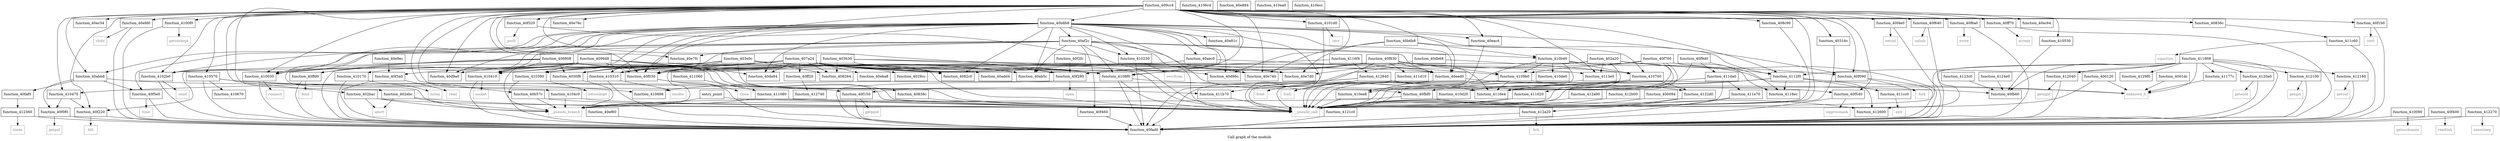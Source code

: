 digraph "Call graph of the module." {
  label="Call graph of the module.";
  node [shape=record];

  Node_function_410700 [label="{function_410700}"];
  Node_function_40d9a0 [label="{function_40d9a0}"];
  Node_function_40eac4 [label="{function_40eac4}"];
  Node_function_40eba8 [label="{function_40eba8}"];
  Node_function_40ec54 [label="{function_40ec54}"];
  Node_function_40eed0 [label="{function_40eed0}"];
  Node_function_40ef60 [label="{function_40ef60}"];
  Node_function_40fbf0 [label="{function_40fbf0}"];
  Node_function_40efd0 [label="{function_40efd0}"];
  Node_function_40f030 [label="{function_40f030}"];
  Node_function_40f2fc [label="{function_40f2fc}"];
  Node_function_410090 [label="{function_410090}"];
  Node_function_40f320 [label="{function_40f320}"];
  Node_function_4100f0 [label="{function_4100f0}"];
  Node_function_40f3a0 [label="{function_40f3a0}"];
  Node_function_410170 [label="{function_410170}"];
  Node_function_40f400 [label="{function_40f400}"];
  Node_function_4101d0 [label="{function_4101d0}"];
  Node_function_40f460 [label="{function_40f460}"];
  Node_function_410230 [label="{function_410230}"];
  Node_function_40f4e0 [label="{function_40f4e0}"];
  Node_function_4102b0 [label="{function_4102b0}"];
  Node_function_40f540 [label="{function_40f540}"];
  Node_function_410310 [label="{function_410310}"];
  Node_function_40f5e0 [label="{function_40f5e0}"];
  Node_function_40f640 [label="{function_40f640}"];
  Node_function_410390 [label="{function_410390}"];
  Node_function_40f6a0 [label="{function_40f6a0}"];
  Node_function_410670 [label="{function_410670}"];
  Node_function_40f700 [label="{function_40f700}"];
  Node_function_410410 [label="{function_410410}"];
  Node_function_40f830 [label="{function_40f830}"];
  Node_function_410470 [label="{function_410470}"];
  Node_function_40f9d0 [label="{function_40f9d0}"];
  Node_function_40f090 [label="{function_40f090}"];
  Node_function_40ff20 [label="{function_40ff20}"];
  Node_function_40f0f0 [label="{function_40f0f0}"];
  Node_function_40f150 [label="{function_40f150}"];
  Node_function_40da84 [label="{function_40da84}"];
  Node_function_40db68 [label="{function_40db68}"];
  Node_function_40fad0 [label="{function_40fad0}"];
  Node_function_40e740 [label="{function_40e740}"];
  Node_function_4106c4 [label="{function_4106c4}"];
  Node_function_40e76c [label="{function_40e76c}"];
  Node_function_410698 [label="{function_410698}"];
  Node_function_40e7d0 [label="{function_40e7d0}"];
  Node_function_40e7fc [label="{function_40e7fc}"];
  Node_function_40ff70 [label="{function_40ff70}"];
  Node_function_40e81c [label="{function_40e81c}"];
  Node_function_40e884 [label="{function_40e884}"];
  Node_function_40f1b0 [label="{function_40f1b0}"];
  Node_function_4104c0 [label="{function_4104c0}"];
  Node_function_40faf0 [label="{function_40faf0}"];
  Node_function_410530 [label="{function_410530}"];
  Node_function_4108f0 [label="{function_4108f0}"];
  Node_function_40f220 [label="{function_40f220}"];
  Node_function_40ffd0 [label="{function_40ffd0}"];
  Node_function_40e9ec [label="{function_40e9ec}"];
  Node_function_410030 [label="{function_410030}"];
  Node_function_40f280 [label="{function_40f280}"];
  Node_function_40fb60 [label="{function_40fb60}"];
  Node_function_410de0 [label="{function_410de0}"];
  Node_function_410ea0 [label="{function_410ea0}"];
  Node_function_410ecc [label="{function_410ecc}"];
  Node_function_410ee8 [label="{function_410ee8}"];
  Node_function_411060 [label="{function_411060}"];
  Node_function_411080 [label="{function_411080}"];
  Node_function_4112f0 [label="{function_4112f0}"];
  Node_function_4113e0 [label="{function_4113e0}"];
  Node_function_411620 [label="{function_411620}"];
  Node_function_4116e4 [label="{function_4116e4}"];
  Node_function_4109b0 [label="{function_4109b0}"];
  Node_function_412740 [label="{function_412740}"];
  Node_function_412840 [label="{function_412840}"];
  Node_function_410b40 [label="{function_410b40}"];
  Node_function_410d20 [label="{function_410d20}"];
  Node_abort [color="gray50", fontcolor="gray50", label="{abort}"];
  Node_function_4116ec [label="{function_4116ec}"];
  Node_function_4116f4 [label="{function_4116f4}"];
  Node_function_41177c [label="{function_41177c}"];
  Node_function_411808 [label="{function_411808}"];
  Node_function_411b70 [label="{function_411b70}"];
  Node_function_411c60 [label="{function_411c60}"];
  Node_function_411cc0 [label="{function_411cc0}"];
  Node_function_411d10 [label="{function_411d10}"];
  Node_function_411da0 [label="{function_411da0}"];
  Node_function_411e70 [label="{function_411e70}"];
  Node_function_412040 [label="{function_412040}"];
  Node_function_4120a0 [label="{function_4120a0}"];
  Node_function_412100 [label="{function_412100}"];
  Node_function_412160 [label="{function_412160}"];
  Node_function_4121c0 [label="{function_4121c0}"];
  Node_function_412270 [label="{function_412270}"];
  Node_function_4122d0 [label="{function_4122d0}"];
  Node_function_412360 [label="{function_412360}"];
  Node_function_4123c0 [label="{function_4123c0}"];
  Node_function_4124e0 [label="{function_4124e0}"];
  Node_function_412600 [label="{function_412600}"];
  Node_function_4129f0 [label="{function_4129f0}"];
  Node_function_412a20 [label="{function_412a20}"];
  Node_function_412a90 [label="{function_412a90}"];
  Node_function_412b00 [label="{function_412b00}"];
  Node_unknown_0 [color="gray50", fontcolor="gray50", label="{unknown_0}"];
  Node_fcntl [color="gray50", fontcolor="gray50", label="{fcntl}"];
  Node_chdir [color="gray50", fontcolor="gray50", label="{chdir}"];
  Node_close [color="gray50", fontcolor="gray50", label="{close}"];
  Node_fork [color="gray50", fontcolor="gray50", label="{fork}"];
  Node_getpid [color="gray50", fontcolor="gray50", label="{getpid}"];
  Node_getppid [color="gray50", fontcolor="gray50", label="{getppid}"];
  Node_ioctl [color="gray50", fontcolor="gray50", label="{ioctl}"];
  Node_kill [color="gray50", fontcolor="gray50", label="{kill}"];
  Node_open [color="gray50", fontcolor="gray50", label="{open}"];
  Node_prctl [color="gray50", fontcolor="gray50", label="{prctl}"];
  Node_read [color="gray50", fontcolor="gray50", label="{read}"];
  Node_readlink [color="gray50", fontcolor="gray50", label="{readlink}"];
  Node_setsid [color="gray50", fontcolor="gray50", label="{setsid}"];
  Node_sigprocmask [color="gray50", fontcolor="gray50", label="{sigprocmask}"];
  Node_time [color="gray50", fontcolor="gray50", label="{time}"];
  Node_unlink [color="gray50", fontcolor="gray50", label="{unlink}"];
  Node_write [color="gray50", fontcolor="gray50", label="{write}"];
  Node_accept [color="gray50", fontcolor="gray50", label="{accept}"];
  Node_bind [color="gray50", fontcolor="gray50", label="{bind}"];
  Node_connect [color="gray50", fontcolor="gray50", label="{connect}"];
  Node_getsockname [color="gray50", fontcolor="gray50", label="{getsockname}"];
  Node_getsockopt [color="gray50", fontcolor="gray50", label="{getsockopt}"];
  Node_listen [color="gray50", fontcolor="gray50", label="{listen}"];
  Node_recv [color="gray50", fontcolor="gray50", label="{recv}"];
  Node_recvfrom [color="gray50", fontcolor="gray50", label="{recvfrom}"];
  Node_send [color="gray50", fontcolor="gray50", label="{send}"];
  Node_sendto [color="gray50", fontcolor="gray50", label="{sendto}"];
  Node_setsockopt [color="gray50", fontcolor="gray50", label="{setsockopt}"];
  Node_socket [color="gray50", fontcolor="gray50", label="{socket}"];
  Node_sigaction [color="gray50", fontcolor="gray50", label="{sigaction}"];
  Node_exit [color="gray50", fontcolor="gray50", label="{exit}"];
  Node_fstat [color="gray50", fontcolor="gray50", label="{fstat}"];
  Node_getegid [color="gray50", fontcolor="gray50", label="{getegid}"];
  Node_geteuid [color="gray50", fontcolor="gray50", label="{geteuid}"];
  Node_getgid [color="gray50", fontcolor="gray50", label="{getgid}"];
  Node_getuid [color="gray50", fontcolor="gray50", label="{getuid}"];
  Node_nanosleep [color="gray50", fontcolor="gray50", label="{nanosleep}"];
  Node_times [color="gray50", fontcolor="gray50", label="{times}"];
  Node_brk [color="gray50", fontcolor="gray50", label="{brk}"];
  Node___pseudo_call [color="gray50", fontcolor="gray50", label="{__pseudo_call}"];
  Node___pseudo_branch [color="gray50", fontcolor="gray50", label="{__pseudo_branch}"];
  Node_function_400094 [label="{function_400094}"];
  Node_function_400120 [label="{function_400120}"];
  Node_function_4001dc [label="{function_4001dc}"];
  Node_entry_point [label="{entry_point}"];
  Node_function_4029cc [label="{function_4029cc}"];
  Node_function_402a20 [label="{function_402a20}"];
  Node_function_402bac [label="{function_402bac}"];
  Node_function_402ebc [label="{function_402ebc}"];
  Node_function_4030f8 [label="{function_4030f8}"];
  Node_function_40316c [label="{function_40316c}"];
  Node_function_403630 [label="{function_403630}"];
  Node_function_403e0c [label="{function_403e0c}"];
  Node_function_406808 [label="{function_406808}"];
  Node_function_407a24 [label="{function_407a24}"];
  Node_function_408264 [label="{function_408264}"];
  Node_function_410570 [label="{function_410570}"];
  Node_function_4082c0 [label="{function_4082c0}"];
  Node_function_40836c [label="{function_40836c}"];
  Node_function_40838c [label="{function_40838c}"];
  Node_function_408c90 [label="{function_408c90}"];
  Node_function_409948 [label="{function_409948}"];
  Node_function_409cc4 [label="{function_409cc4}"];
  Node_function_40ab5c [label="{function_40ab5c}"];
  Node_function_40abb8 [label="{function_40abb8}"];
  Node_function_40ac64 [label="{function_40ac64}"];
  Node_function_40add4 [label="{function_40add4}"];
  Node_function_40aec0 [label="{function_40aec0}"];
  Node_function_40af2c [label="{function_40af2c}"];
  Node_function_40b57c [label="{function_40b57c}"];
  Node_function_40b6b8 [label="{function_40b6b8}"];
  Node_function_40b8b8 [label="{function_40b8b8}"];
  Node_function_40d96c [label="{function_40d96c}"];
  Node_function_410700 -> Node_function_410ee8;
  Node_function_410700 -> Node_function_4116e4;
  Node_function_410700 -> Node_function_410d20;
  Node_function_410700 -> Node_function_4122d0;
  Node_function_410700 -> Node___pseudo_call;
  Node_function_40eac4 -> Node___pseudo_call;
  Node_function_40eed0 -> Node_unknown_0;
  Node_function_40eed0 -> Node_fcntl;
  Node_function_40eed0 -> Node___pseudo_call;
  Node_function_40ef60 -> Node_function_40fad0;
  Node_function_40fbf0 -> Node_function_412600;
  Node_function_40fbf0 -> Node___pseudo_branch;
  Node_function_40efd0 -> Node_function_40fad0;
  Node_function_40efd0 -> Node_chdir;
  Node_function_40f030 -> Node_function_40fad0;
  Node_function_40f030 -> Node_close;
  Node_function_40f2fc -> Node_function_40f280;
  Node_function_410090 -> Node_function_40fad0;
  Node_function_410090 -> Node_getsockname;
  Node_function_40f320 -> Node_prctl;
  Node_function_40f320 -> Node___pseudo_call;
  Node_function_4100f0 -> Node_function_40fad0;
  Node_function_4100f0 -> Node_getsockopt;
  Node_function_40f3a0 -> Node_function_40fad0;
  Node_function_40f3a0 -> Node_read;
  Node_function_410170 -> Node_function_40fad0;
  Node_function_410170 -> Node_listen;
  Node_function_40f400 -> Node_function_40fad0;
  Node_function_40f400 -> Node_readlink;
  Node_function_4101d0 -> Node_function_40fad0;
  Node_function_4101d0 -> Node_recv;
  Node_function_40f460 -> Node_function_40fad0;
  Node_function_410230 -> Node_function_40fad0;
  Node_function_410230 -> Node_recvfrom;
  Node_function_40f4e0 -> Node_function_40fad0;
  Node_function_40f4e0 -> Node_setsid;
  Node_function_4102b0 -> Node_function_40fad0;
  Node_function_4102b0 -> Node_send;
  Node_function_40f540 -> Node_function_40fad0;
  Node_function_40f540 -> Node_sigprocmask;
  Node_function_410310 -> Node_function_40fad0;
  Node_function_410310 -> Node_sendto;
  Node_function_40f5e0 -> Node_function_40fad0;
  Node_function_40f5e0 -> Node_time;
  Node_function_40f640 -> Node_function_40fad0;
  Node_function_40f640 -> Node_unlink;
  Node_function_410390 -> Node_function_40fad0;
  Node_function_410390 -> Node_setsockopt;
  Node_function_40f6a0 -> Node_function_40fad0;
  Node_function_40f6a0 -> Node_write;
  Node_function_40f700 -> Node_function_40f030;
  Node_function_40f700 -> Node_function_40fad0;
  Node_function_40f700 -> Node_function_4116e4;
  Node_function_40f700 -> Node_function_4109b0;
  Node_function_40f700 -> Node_function_4116ec;
  Node_function_40f700 -> Node___pseudo_call;
  Node_function_410410 -> Node_function_40fad0;
  Node_function_410410 -> Node_socket;
  Node_function_40f830 -> Node_function_410700;
  Node_function_40f830 -> Node_function_40eed0;
  Node_function_40f830 -> Node_function_40f030;
  Node_function_40f830 -> Node_function_40fad0;
  Node_function_40f830 -> Node_function_4108f0;
  Node_function_40f830 -> Node_function_40f280;
  Node_function_40f830 -> Node_function_4116e4;
  Node_function_40f830 -> Node_function_4109b0;
  Node_function_40f830 -> Node_function_411d10;
  Node_function_410470 -> Node_function_40f0f0;
  Node_function_410470 -> Node_function_40f220;
  Node_function_40f9d0 -> Node_function_4116e4;
  Node_function_40f9d0 -> Node_function_4116ec;
  Node_function_40f9d0 -> Node_function_411da0;
  Node_function_40f090 -> Node_function_40fad0;
  Node_function_40f090 -> Node_fork;
  Node_function_40ff20 -> Node_function_412740;
  Node_function_40f0f0 -> Node_function_40fad0;
  Node_function_40f0f0 -> Node_getpid;
  Node_function_40f150 -> Node_function_40fad0;
  Node_function_40f150 -> Node_getppid;
  Node_function_40db68 -> Node_function_410700;
  Node_function_40db68 -> Node_function_40e7d0;
  Node_function_40ff70 -> Node_function_40fad0;
  Node_function_40ff70 -> Node_accept;
  Node_function_40f1b0 -> Node_function_40fad0;
  Node_function_40f1b0 -> Node_ioctl;
  Node_function_4104c0 -> Node___pseudo_call;
  Node_function_4104c0 -> Node___pseudo_branch;
  Node_function_40faf0 -> Node_function_412360;
  Node_function_410530 -> Node_function_40fb60;
  Node_function_4108f0 -> Node_function_40fad0;
  Node_function_4108f0 -> Node_function_40fb60;
  Node_function_4108f0 -> Node___pseudo_call;
  Node_function_40f220 -> Node_function_40fad0;
  Node_function_40f220 -> Node_kill;
  Node_function_40ffd0 -> Node_function_40fad0;
  Node_function_40ffd0 -> Node_bind;
  Node_function_40e9ec -> Node_function_40f3a0;
  Node_function_410030 -> Node_function_40fad0;
  Node_function_410030 -> Node_connect;
  Node_function_40f280 -> Node_function_40fad0;
  Node_function_40f280 -> Node_open;
  Node_function_410ee8 -> Node___pseudo_call;
  Node_function_411060 -> Node_function_411080;
  Node_function_411080 -> Node___pseudo_call;
  Node_function_411080 -> Node___pseudo_branch;
  Node_function_4112f0 -> Node_function_411620;
  Node_function_4112f0 -> Node_function_4116e4;
  Node_function_4112f0 -> Node_function_4116ec;
  Node_function_4112f0 -> Node_function_411cc0;
  Node_function_4112f0 -> Node_unknown_0;
  Node_function_4112f0 -> Node___pseudo_call;
  Node_function_4113e0 -> Node___pseudo_call;
  Node_function_411620 -> Node___pseudo_call;
  Node_function_411620 -> Node___pseudo_branch;
  Node_function_4109b0 -> Node_function_410ee8;
  Node_function_4109b0 -> Node_function_4116e4;
  Node_function_4109b0 -> Node_function_4122d0;
  Node_function_4109b0 -> Node___pseudo_call;
  Node_function_412840 -> Node_function_40f540;
  Node_function_412840 -> Node_function_410470;
  Node_function_412840 -> Node_function_410698;
  Node_function_412840 -> Node_function_4116e4;
  Node_function_412840 -> Node_function_411b70;
  Node_function_412840 -> Node___pseudo_call;
  Node_function_410b40 -> Node_function_410700;
  Node_function_410b40 -> Node_function_410de0;
  Node_function_410b40 -> Node_function_410ee8;
  Node_function_410b40 -> Node_function_4116e4;
  Node_function_410b40 -> Node_function_4109b0;
  Node_function_410b40 -> Node_function_412600;
  Node_function_410b40 -> Node___pseudo_call;
  Node_function_4116f4 -> Node_function_40eed0;
  Node_function_4116f4 -> Node_function_40f280;
  Node_function_4116f4 -> Node_function_412840;
  Node_function_41177c -> Node_unknown_0;
  Node_function_411808 -> Node_function_40fad0;
  Node_function_411808 -> Node_function_40fb60;
  Node_function_411808 -> Node_function_4112f0;
  Node_function_411808 -> Node_function_41177c;
  Node_function_411808 -> Node_function_412040;
  Node_function_411808 -> Node_function_4120a0;
  Node_function_411808 -> Node_function_412100;
  Node_function_411808 -> Node_function_412160;
  Node_function_411808 -> Node_function_412600;
  Node_function_411808 -> Node_function_4129f0;
  Node_function_411808 -> Node_unknown_0;
  Node_function_411808 -> Node___pseudo_call;
  Node_function_411b70 -> Node___pseudo_call;
  Node_function_411c60 -> Node_function_40fad0;
  Node_function_411c60 -> Node_sigaction;
  Node_function_411cc0 -> Node_exit;
  Node_function_411d10 -> Node_fstat;
  Node_function_411d10 -> Node___pseudo_call;
  Node_function_411da0 -> Node_function_40fbf0;
  Node_function_411da0 -> Node_function_411e70;
  Node_function_411da0 -> Node___pseudo_call;
  Node_function_411e70 -> Node_function_40fad0;
  Node_function_411e70 -> Node___pseudo_call;
  Node_function_412040 -> Node_function_40fad0;
  Node_function_412040 -> Node_getegid;
  Node_function_4120a0 -> Node_function_40fad0;
  Node_function_4120a0 -> Node_geteuid;
  Node_function_412100 -> Node_function_40fad0;
  Node_function_412100 -> Node_getgid;
  Node_function_412160 -> Node_function_40fad0;
  Node_function_412160 -> Node_getuid;
  Node_function_4121c0 -> Node_function_40fad0;
  Node_function_412270 -> Node_function_40fad0;
  Node_function_412270 -> Node_nanosleep;
  Node_function_4122d0 -> Node_function_412a20;
  Node_function_4122d0 -> Node___pseudo_call;
  Node_function_412360 -> Node_function_40fad0;
  Node_function_412360 -> Node_times;
  Node_function_4123c0 -> Node_function_40fb60;
  Node_function_4124e0 -> Node_function_40fb60;
  Node_function_412a20 -> Node_function_40fad0;
  Node_function_412a20 -> Node_brk;
  Node_function_412a90 -> Node___pseudo_call;
  Node_function_412b00 -> Node___pseudo_call;
  Node_function_400094 -> Node___pseudo_call;
  Node_function_400120 -> Node_unknown_0;
  Node_function_400120 -> Node___pseudo_call;
  Node_function_4001dc -> Node_unknown_0;
  Node_entry_point -> Node___pseudo_call;
  Node_entry_point -> Node___pseudo_branch;
  Node_function_402a20 -> Node_function_40f090;
  Node_function_402a20 -> Node_function_40f150;
  Node_function_402a20 -> Node_function_40f220;
  Node_function_402a20 -> Node_function_4112f0;
  Node_function_402a20 -> Node_function_4113e0;
  Node_function_402a20 -> Node___pseudo_call;
  Node_function_402bac -> Node_abort;
  Node_function_402bac -> Node___pseudo_call;
  Node_function_402bac -> Node___pseudo_branch;
  Node_function_402ebc -> Node_abort;
  Node_function_402ebc -> Node___pseudo_call;
  Node_function_402ebc -> Node___pseudo_branch;
  Node_function_4030f8 -> Node___pseudo_branch;
  Node_function_40316c -> Node___pseudo_call;
  Node_function_403630 -> Node_function_40f030;
  Node_function_403630 -> Node_function_410310;
  Node_function_403630 -> Node_function_410390;
  Node_function_403630 -> Node_function_410410;
  Node_function_403630 -> Node_function_40e7d0;
  Node_function_403630 -> Node_function_4108f0;
  Node_function_403630 -> Node___pseudo_call;
  Node_function_403630 -> Node_function_4030f8;
  Node_function_403630 -> Node_function_408264;
  Node_function_403630 -> Node_function_4082c0;
  Node_function_403630 -> Node_function_40ab5c;
  Node_function_403630 -> Node_function_40add4;
  Node_function_403e0c -> Node_function_40f030;
  Node_function_403e0c -> Node_function_410310;
  Node_function_403e0c -> Node_function_410390;
  Node_function_403e0c -> Node_function_410410;
  Node_function_403e0c -> Node_function_4108f0;
  Node_function_403e0c -> Node___pseudo_call;
  Node_function_403e0c -> Node_function_4030f8;
  Node_function_403e0c -> Node_function_408264;
  Node_function_403e0c -> Node_function_4082c0;
  Node_function_403e0c -> Node_function_40ab5c;
  Node_function_406808 -> Node_function_4102b0;
  Node_function_406808 -> Node_function_410410;
  Node_function_406808 -> Node_function_4108f0;
  Node_function_406808 -> Node_function_40ffd0;
  Node_function_406808 -> Node_function_410030;
  Node_function_406808 -> Node___pseudo_call;
  Node_function_406808 -> Node_function_4030f8;
  Node_function_406808 -> Node_function_40ab5c;
  Node_function_407a24 -> Node_function_40d9a0;
  Node_function_407a24 -> Node_function_40eba8;
  Node_function_407a24 -> Node_function_40f030;
  Node_function_407a24 -> Node_function_40f3a0;
  Node_function_407a24 -> Node_function_410310;
  Node_function_407a24 -> Node_function_410390;
  Node_function_407a24 -> Node_function_410410;
  Node_function_407a24 -> Node_function_40ff20;
  Node_function_407a24 -> Node_function_40da84;
  Node_function_407a24 -> Node_function_40e740;
  Node_function_407a24 -> Node_function_40e7d0;
  Node_function_407a24 -> Node_function_4108f0;
  Node_function_407a24 -> Node_function_40f280;
  Node_function_407a24 -> Node___pseudo_call;
  Node_function_407a24 -> Node_function_4029cc;
  Node_function_407a24 -> Node_function_4030f8;
  Node_function_407a24 -> Node_function_408264;
  Node_function_407a24 -> Node_function_4082c0;
  Node_function_407a24 -> Node_function_40ab5c;
  Node_function_407a24 -> Node_function_40d96c;
  Node_function_410570 -> Node_function_410670;
  Node_function_410570 -> Node_function_40fad0;
  Node_function_410570 -> Node_function_410698;
  Node_function_410570 -> Node_function_411b70;
  Node_function_40836c -> Node_function_411c60;
  Node_function_40838c -> Node___pseudo_call;
  Node_function_408c90 -> Node___pseudo_call;
  Node_function_409948 -> Node_function_40eed0;
  Node_function_409948 -> Node_function_40f030;
  Node_function_409948 -> Node_function_410170;
  Node_function_409948 -> Node_function_410390;
  Node_function_409948 -> Node_function_410410;
  Node_function_409948 -> Node_function_40fad0;
  Node_function_409948 -> Node_function_40ffd0;
  Node_function_409948 -> Node_function_410030;
  Node_function_409948 -> Node_function_4113e0;
  Node_function_409948 -> Node___pseudo_call;
  Node_function_409948 -> Node___pseudo_branch;
  Node_function_409948 -> Node_function_40838c;
  Node_function_409cc4 -> Node_function_40d9a0;
  Node_function_409cc4 -> Node_function_40eac4;
  Node_function_409cc4 -> Node_function_40ec54;
  Node_function_409cc4 -> Node_function_40eed0;
  Node_function_409cc4 -> Node_function_40efd0;
  Node_function_409cc4 -> Node_function_40f030;
  Node_function_409cc4 -> Node_function_40f320;
  Node_function_409cc4 -> Node_function_4100f0;
  Node_function_409cc4 -> Node_function_4101d0;
  Node_function_409cc4 -> Node_function_40f4e0;
  Node_function_409cc4 -> Node_function_4102b0;
  Node_function_409cc4 -> Node_function_40f540;
  Node_function_409cc4 -> Node_function_40f640;
  Node_function_409cc4 -> Node_function_40f6a0;
  Node_function_409cc4 -> Node_function_410470;
  Node_function_409cc4 -> Node_function_40f090;
  Node_function_409cc4 -> Node_function_40da84;
  Node_function_409cc4 -> Node_function_40e740;
  Node_function_409cc4 -> Node_function_40e76c;
  Node_function_409cc4 -> Node_function_40e7fc;
  Node_function_409cc4 -> Node_function_40ff70;
  Node_function_409cc4 -> Node_function_40f1b0;
  Node_function_409cc4 -> Node_function_4104c0;
  Node_function_409cc4 -> Node_function_410530;
  Node_function_409cc4 -> Node_function_40f220;
  Node_function_409cc4 -> Node_function_410030;
  Node_function_409cc4 -> Node_function_40f280;
  Node_function_409cc4 -> Node_function_4112f0;
  Node_function_409cc4 -> Node_function_4113e0;
  Node_function_409cc4 -> Node___pseudo_call;
  Node_function_409cc4 -> Node_function_402bac;
  Node_function_409cc4 -> Node_function_402ebc;
  Node_function_409cc4 -> Node_function_40316c;
  Node_function_409cc4 -> Node_function_410570;
  Node_function_409cc4 -> Node_function_40836c;
  Node_function_409cc4 -> Node_function_408c90;
  Node_function_409cc4 -> Node_function_40ab5c;
  Node_function_409cc4 -> Node_function_40abb8;
  Node_function_409cc4 -> Node_function_40ac64;
  Node_function_409cc4 -> Node_function_40b57c;
  Node_function_409cc4 -> Node_function_40b8b8;
  Node_function_409cc4 -> Node_function_40d96c;
  Node_function_40abb8 -> Node_function_40f5e0;
  Node_function_40abb8 -> Node_function_40f0f0;
  Node_function_40abb8 -> Node_function_40f150;
  Node_function_40abb8 -> Node_function_40faf0;
  Node_function_40aec0 -> Node_function_4109b0;
  Node_function_40aec0 -> Node___pseudo_branch;
  Node_function_40af2c -> Node_function_40eed0;
  Node_function_40af2c -> Node_function_40f030;
  Node_function_40af2c -> Node_function_40f460;
  Node_function_40af2c -> Node_function_410230;
  Node_function_40af2c -> Node_function_4102b0;
  Node_function_40af2c -> Node_function_410410;
  Node_function_40af2c -> Node_function_40e740;
  Node_function_40af2c -> Node_function_40e7fc;
  Node_function_40af2c -> Node_function_4108f0;
  Node_function_40af2c -> Node_function_410030;
  Node_function_40af2c -> Node_function_410b40;
  Node_function_40af2c -> Node___pseudo_call;
  Node_function_40af2c -> Node_function_40ab5c;
  Node_function_40b57c -> Node___pseudo_call;
  Node_function_40b57c -> Node___pseudo_branch;
  Node_function_40b6b8 -> Node_function_410700;
  Node_function_40b6b8 -> Node_function_40e740;
  Node_function_40b6b8 -> Node_function_40e7d0;
  Node_function_40b6b8 -> Node_function_410b40;
  Node_function_40b8b8 -> Node_function_40d9a0;
  Node_function_40b8b8 -> Node_function_40eac4;
  Node_function_40b8b8 -> Node_function_40eed0;
  Node_function_40b8b8 -> Node_function_40fbf0;
  Node_function_40b8b8 -> Node_function_40f030;
  Node_function_40b8b8 -> Node_function_410230;
  Node_function_40b8b8 -> Node_function_4102b0;
  Node_function_40b8b8 -> Node_function_410310;
  Node_function_40b8b8 -> Node_function_40f5e0;
  Node_function_40b8b8 -> Node_function_410390;
  Node_function_40b8b8 -> Node_function_410410;
  Node_function_40b8b8 -> Node_function_40f090;
  Node_function_40b8b8 -> Node_function_40da84;
  Node_function_40b8b8 -> Node_function_40e81c;
  Node_function_40b8b8 -> Node_function_4108f0;
  Node_function_40b8b8 -> Node_function_410030;
  Node_function_40b8b8 -> Node_function_4112f0;
  Node_function_40b8b8 -> Node___pseudo_call;
  Node_function_40b8b8 -> Node___pseudo_branch;
  Node_function_40b8b8 -> Node_function_4082c0;
  Node_function_40b8b8 -> Node_function_40ab5c;
  Node_function_40b8b8 -> Node_function_40abb8;
  Node_function_40b8b8 -> Node_function_40aec0;
  Node_function_40b8b8 -> Node_function_40af2c;
  Node_function_40b8b8 -> Node_function_40d96c;
}
